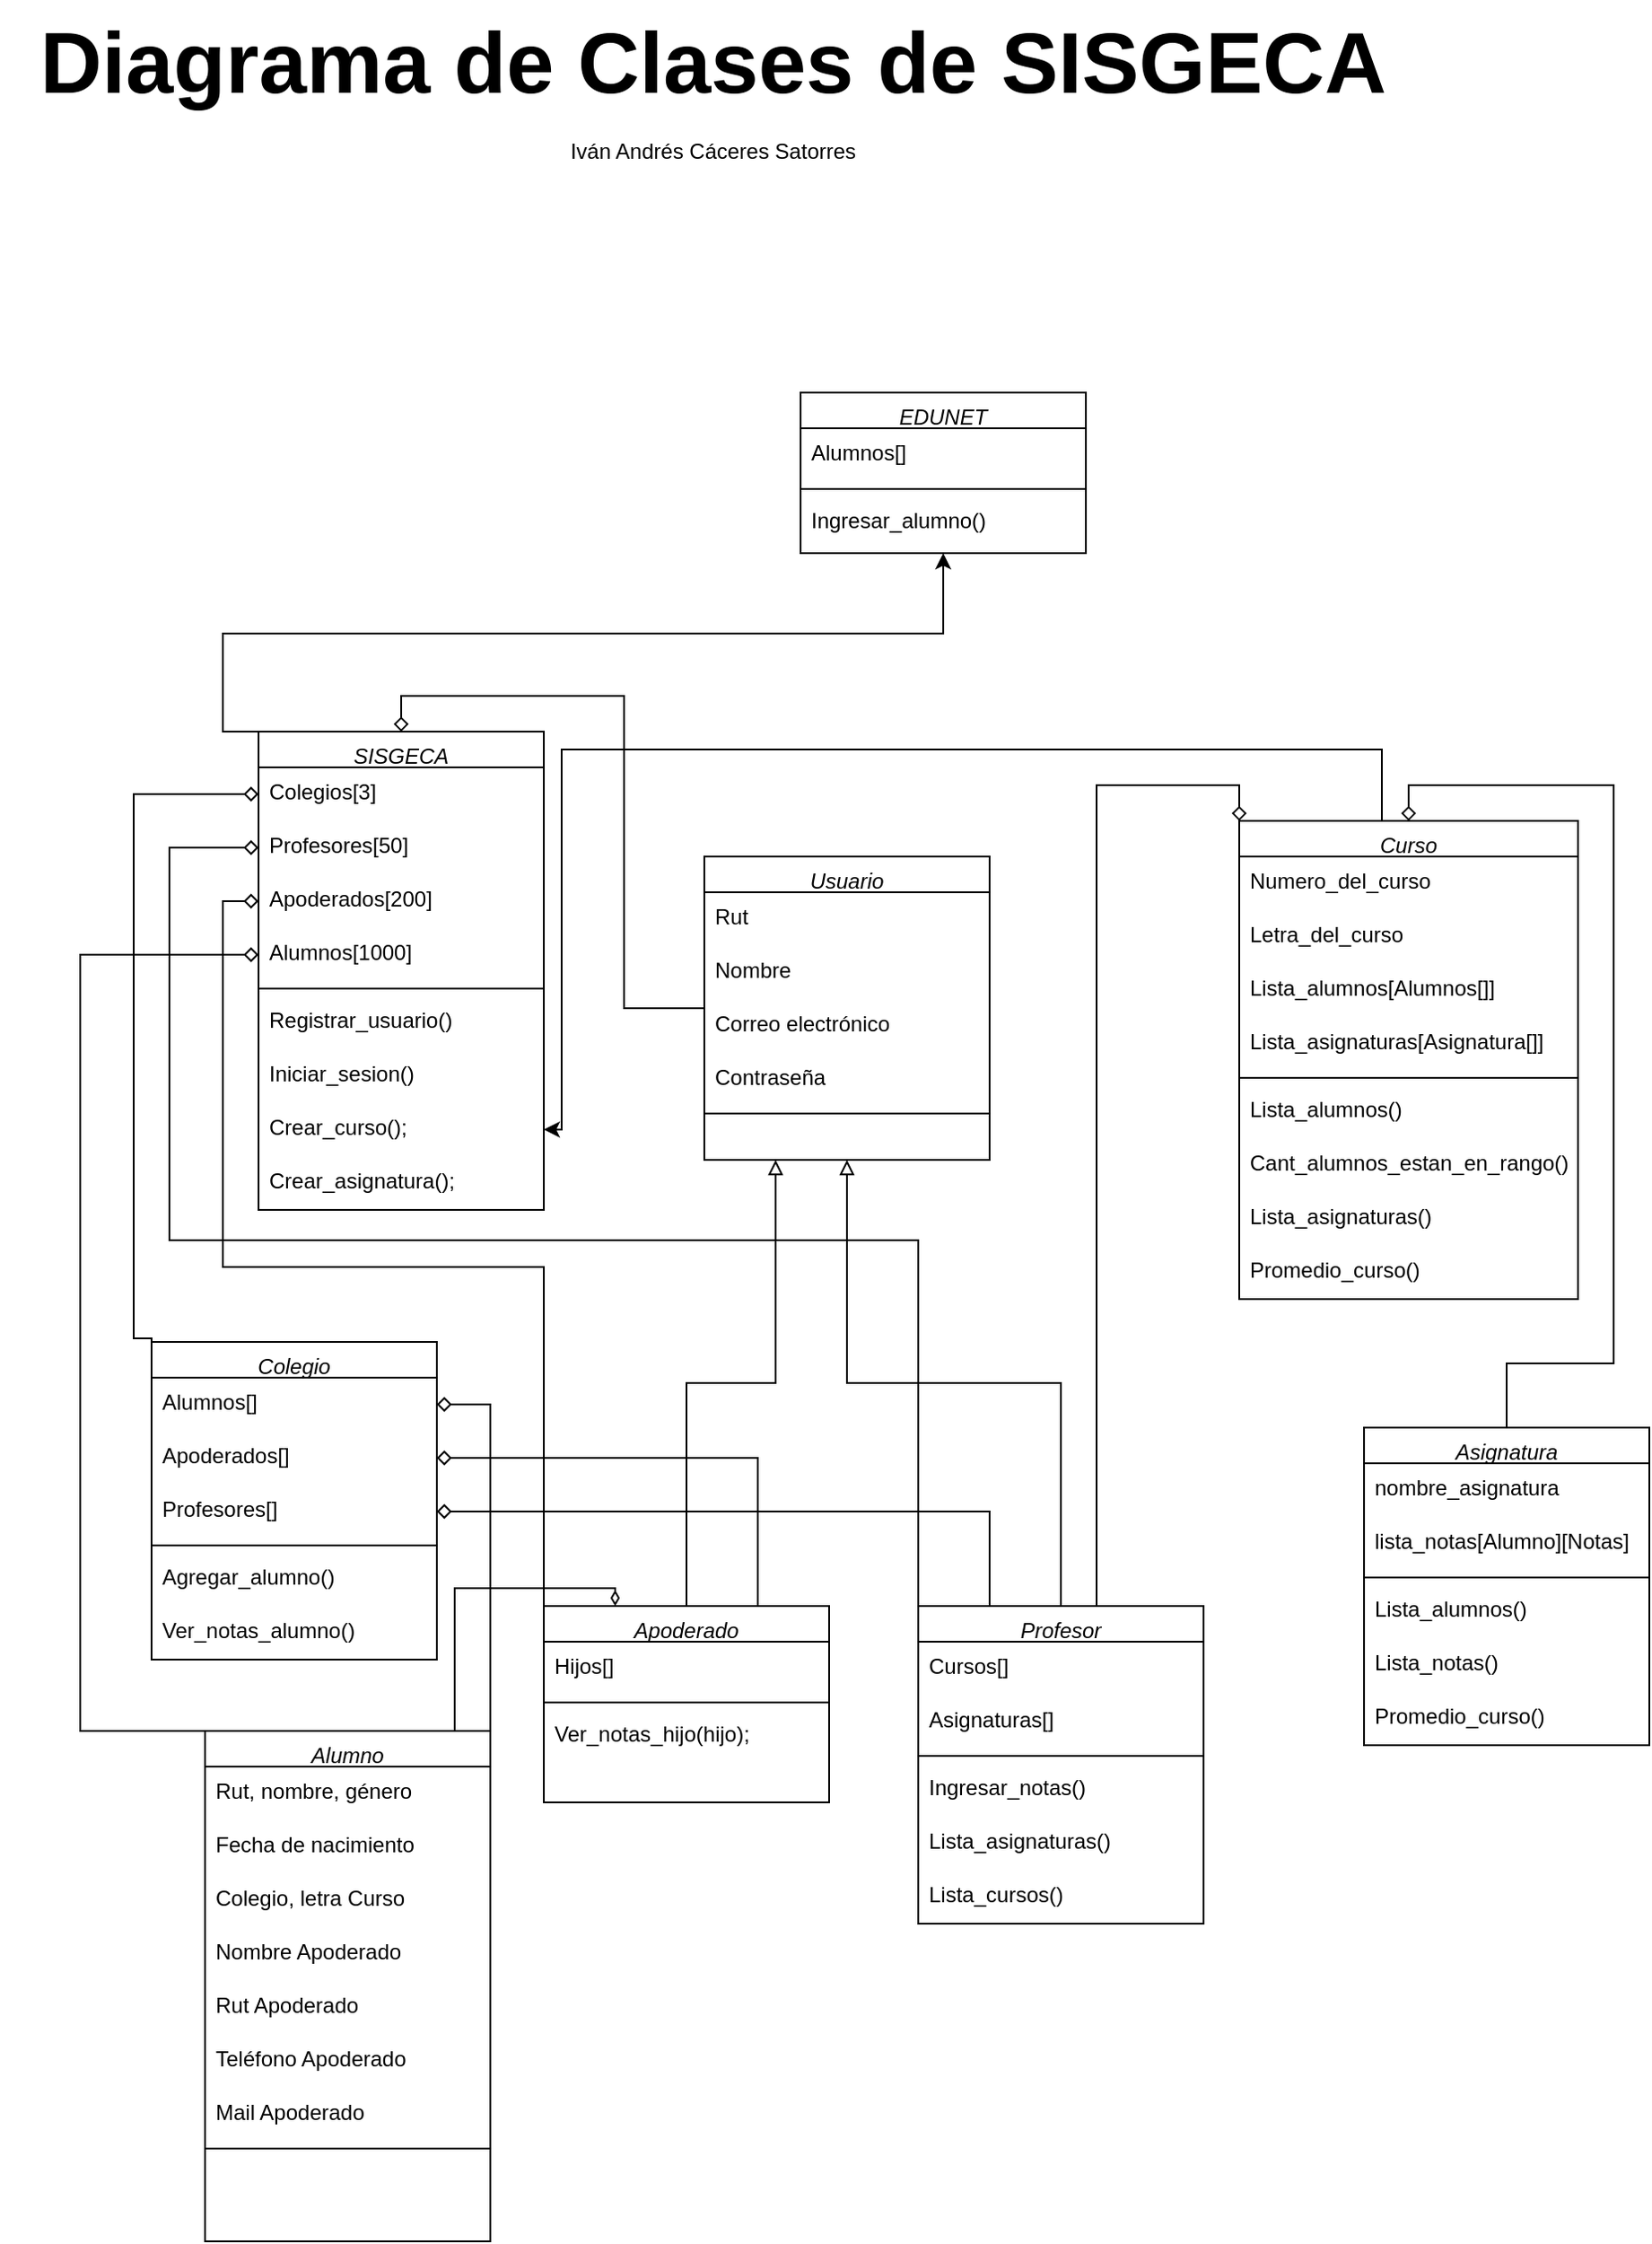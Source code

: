 <mxfile version="21.2.1" type="github">
  <diagram id="C5RBs43oDa-KdzZeNtuy" name="Page-1">
    <mxGraphModel dx="2074" dy="1833" grid="1" gridSize="10" guides="1" tooltips="1" connect="1" arrows="1" fold="1" page="1" pageScale="1" pageWidth="827" pageHeight="1169" math="0" shadow="0">
      <root>
        <mxCell id="WIyWlLk6GJQsqaUBKTNV-0" />
        <mxCell id="WIyWlLk6GJQsqaUBKTNV-1" parent="WIyWlLk6GJQsqaUBKTNV-0" />
        <mxCell id="v2im-KrpGhppfh51-rcm-90" style="edgeStyle=orthogonalEdgeStyle;rounded=0;orthogonalLoop=1;jettySize=auto;html=1;exitX=0.5;exitY=0;exitDx=0;exitDy=0;entryX=0.25;entryY=0;entryDx=0;entryDy=0;endArrow=diamondThin;endFill=0;" edge="1" parent="WIyWlLk6GJQsqaUBKTNV-1" source="zkfFHV4jXpPFQw0GAbJ--0" target="v2im-KrpGhppfh51-rcm-31">
          <mxGeometry relative="1" as="geometry">
            <Array as="points">
              <mxPoint x="220" y="150" />
              <mxPoint x="220" y="70" />
              <mxPoint x="310" y="70" />
            </Array>
          </mxGeometry>
        </mxCell>
        <mxCell id="v2im-KrpGhppfh51-rcm-95" style="edgeStyle=orthogonalEdgeStyle;rounded=0;orthogonalLoop=1;jettySize=auto;html=1;exitX=0;exitY=0;exitDx=0;exitDy=0;entryX=0;entryY=0.5;entryDx=0;entryDy=0;endArrow=diamond;endFill=0;" edge="1" parent="WIyWlLk6GJQsqaUBKTNV-1" source="zkfFHV4jXpPFQw0GAbJ--0" target="v2im-KrpGhppfh51-rcm-54">
          <mxGeometry relative="1" as="geometry">
            <Array as="points">
              <mxPoint x="10" y="150" />
              <mxPoint x="10" y="-285" />
            </Array>
          </mxGeometry>
        </mxCell>
        <mxCell id="v2im-KrpGhppfh51-rcm-109" style="edgeStyle=orthogonalEdgeStyle;rounded=0;orthogonalLoop=1;jettySize=auto;html=1;exitX=1;exitY=0;exitDx=0;exitDy=0;entryX=1;entryY=0.5;entryDx=0;entryDy=0;endArrow=diamond;endFill=0;" edge="1" parent="WIyWlLk6GJQsqaUBKTNV-1" source="zkfFHV4jXpPFQw0GAbJ--0" target="v2im-KrpGhppfh51-rcm-87">
          <mxGeometry relative="1" as="geometry" />
        </mxCell>
        <mxCell id="zkfFHV4jXpPFQw0GAbJ--0" value="Alumno" style="swimlane;fontStyle=2;align=center;verticalAlign=top;childLayout=stackLayout;horizontal=1;startSize=20;horizontalStack=0;resizeParent=1;resizeLast=0;collapsible=1;marginBottom=0;rounded=0;shadow=0;strokeWidth=1;" parent="WIyWlLk6GJQsqaUBKTNV-1" vertex="1">
          <mxGeometry x="80" y="150" width="160" height="286" as="geometry">
            <mxRectangle x="300" y="160" width="160" height="26" as="alternateBounds" />
          </mxGeometry>
        </mxCell>
        <mxCell id="v2im-KrpGhppfh51-rcm-14" value="Rut, nombre, género" style="text;align=left;verticalAlign=top;spacingLeft=4;spacingRight=4;overflow=hidden;rotatable=0;points=[[0,0.5],[1,0.5]];portConstraint=eastwest;" vertex="1" parent="zkfFHV4jXpPFQw0GAbJ--0">
          <mxGeometry y="20" width="160" height="30" as="geometry" />
        </mxCell>
        <mxCell id="v2im-KrpGhppfh51-rcm-18" value="Fecha de nacimiento" style="text;align=left;verticalAlign=top;spacingLeft=4;spacingRight=4;overflow=hidden;rotatable=0;points=[[0,0.5],[1,0.5]];portConstraint=eastwest;" vertex="1" parent="zkfFHV4jXpPFQw0GAbJ--0">
          <mxGeometry y="50" width="160" height="30" as="geometry" />
        </mxCell>
        <mxCell id="v2im-KrpGhppfh51-rcm-17" value="Colegio, letra Curso" style="text;align=left;verticalAlign=top;spacingLeft=4;spacingRight=4;overflow=hidden;rotatable=0;points=[[0,0.5],[1,0.5]];portConstraint=eastwest;" vertex="1" parent="zkfFHV4jXpPFQw0GAbJ--0">
          <mxGeometry y="80" width="160" height="30" as="geometry" />
        </mxCell>
        <mxCell id="v2im-KrpGhppfh51-rcm-16" value="Nombre Apoderado" style="text;align=left;verticalAlign=top;spacingLeft=4;spacingRight=4;overflow=hidden;rotatable=0;points=[[0,0.5],[1,0.5]];portConstraint=eastwest;" vertex="1" parent="zkfFHV4jXpPFQw0GAbJ--0">
          <mxGeometry y="110" width="160" height="30" as="geometry" />
        </mxCell>
        <mxCell id="v2im-KrpGhppfh51-rcm-15" value="Rut Apoderado" style="text;align=left;verticalAlign=top;spacingLeft=4;spacingRight=4;overflow=hidden;rotatable=0;points=[[0,0.5],[1,0.5]];portConstraint=eastwest;" vertex="1" parent="zkfFHV4jXpPFQw0GAbJ--0">
          <mxGeometry y="140" width="160" height="30" as="geometry" />
        </mxCell>
        <mxCell id="v2im-KrpGhppfh51-rcm-12" value="Teléfono Apoderado" style="text;align=left;verticalAlign=top;spacingLeft=4;spacingRight=4;overflow=hidden;rotatable=0;points=[[0,0.5],[1,0.5]];portConstraint=eastwest;" vertex="1" parent="zkfFHV4jXpPFQw0GAbJ--0">
          <mxGeometry y="170" width="160" height="30" as="geometry" />
        </mxCell>
        <mxCell id="v2im-KrpGhppfh51-rcm-13" value="Mail Apoderado" style="text;align=left;verticalAlign=top;spacingLeft=4;spacingRight=4;overflow=hidden;rotatable=0;points=[[0,0.5],[1,0.5]];portConstraint=eastwest;" vertex="1" parent="zkfFHV4jXpPFQw0GAbJ--0">
          <mxGeometry y="200" width="160" height="30" as="geometry" />
        </mxCell>
        <mxCell id="zkfFHV4jXpPFQw0GAbJ--4" value="" style="line;html=1;strokeWidth=1;align=left;verticalAlign=middle;spacingTop=-1;spacingLeft=3;spacingRight=3;rotatable=0;labelPosition=right;points=[];portConstraint=eastwest;" parent="zkfFHV4jXpPFQw0GAbJ--0" vertex="1">
          <mxGeometry y="230" width="160" height="8" as="geometry" />
        </mxCell>
        <mxCell id="v2im-KrpGhppfh51-rcm-6" value="&lt;font style=&quot;font-size: 48px;&quot;&gt;&lt;b style=&quot;&quot;&gt;Diagrama de Clases de SISGECA&lt;/b&gt;&lt;/font&gt;" style="text;strokeColor=none;align=center;fillColor=none;html=1;verticalAlign=middle;whiteSpace=wrap;rounded=0;" vertex="1" parent="WIyWlLk6GJQsqaUBKTNV-1">
          <mxGeometry x="-35" y="-820" width="800" height="70" as="geometry" />
        </mxCell>
        <mxCell id="v2im-KrpGhppfh51-rcm-7" value="Iván Andrés Cáceres Satorres" style="text;strokeColor=none;align=center;fillColor=none;html=1;verticalAlign=middle;whiteSpace=wrap;rounded=0;" vertex="1" parent="WIyWlLk6GJQsqaUBKTNV-1">
          <mxGeometry x="80" y="-750" width="570" height="30" as="geometry" />
        </mxCell>
        <mxCell id="v2im-KrpGhppfh51-rcm-82" style="edgeStyle=orthogonalEdgeStyle;rounded=0;orthogonalLoop=1;jettySize=auto;html=1;entryX=0.5;entryY=0;entryDx=0;entryDy=0;endArrow=diamond;endFill=0;" edge="1" parent="WIyWlLk6GJQsqaUBKTNV-1" source="v2im-KrpGhppfh51-rcm-19" target="v2im-KrpGhppfh51-rcm-50">
          <mxGeometry relative="1" as="geometry" />
        </mxCell>
        <mxCell id="v2im-KrpGhppfh51-rcm-19" value="Usuario" style="swimlane;fontStyle=2;align=center;verticalAlign=top;childLayout=stackLayout;horizontal=1;startSize=20;horizontalStack=0;resizeParent=1;resizeLast=0;collapsible=1;marginBottom=0;rounded=0;shadow=0;strokeWidth=1;" vertex="1" parent="WIyWlLk6GJQsqaUBKTNV-1">
          <mxGeometry x="360" y="-340" width="160" height="170" as="geometry">
            <mxRectangle x="300" y="160" width="160" height="26" as="alternateBounds" />
          </mxGeometry>
        </mxCell>
        <mxCell id="v2im-KrpGhppfh51-rcm-20" value="Rut" style="text;align=left;verticalAlign=top;spacingLeft=4;spacingRight=4;overflow=hidden;rotatable=0;points=[[0,0.5],[1,0.5]];portConstraint=eastwest;" vertex="1" parent="v2im-KrpGhppfh51-rcm-19">
          <mxGeometry y="20" width="160" height="30" as="geometry" />
        </mxCell>
        <mxCell id="v2im-KrpGhppfh51-rcm-28" value="Nombre" style="text;align=left;verticalAlign=top;spacingLeft=4;spacingRight=4;overflow=hidden;rotatable=0;points=[[0,0.5],[1,0.5]];portConstraint=eastwest;" vertex="1" parent="v2im-KrpGhppfh51-rcm-19">
          <mxGeometry y="50" width="160" height="30" as="geometry" />
        </mxCell>
        <mxCell id="v2im-KrpGhppfh51-rcm-29" value="Correo electrónico" style="text;align=left;verticalAlign=top;spacingLeft=4;spacingRight=4;overflow=hidden;rotatable=0;points=[[0,0.5],[1,0.5]];portConstraint=eastwest;" vertex="1" parent="v2im-KrpGhppfh51-rcm-19">
          <mxGeometry y="80" width="160" height="30" as="geometry" />
        </mxCell>
        <mxCell id="v2im-KrpGhppfh51-rcm-30" value="Contraseña" style="text;align=left;verticalAlign=top;spacingLeft=4;spacingRight=4;overflow=hidden;rotatable=0;points=[[0,0.5],[1,0.5]];portConstraint=eastwest;" vertex="1" parent="v2im-KrpGhppfh51-rcm-19">
          <mxGeometry y="110" width="160" height="30" as="geometry" />
        </mxCell>
        <mxCell id="v2im-KrpGhppfh51-rcm-27" value="" style="line;html=1;strokeWidth=1;align=left;verticalAlign=middle;spacingTop=-1;spacingLeft=3;spacingRight=3;rotatable=0;labelPosition=right;points=[];portConstraint=eastwest;" vertex="1" parent="v2im-KrpGhppfh51-rcm-19">
          <mxGeometry y="140" width="160" height="8" as="geometry" />
        </mxCell>
        <mxCell id="v2im-KrpGhppfh51-rcm-91" style="edgeStyle=orthogonalEdgeStyle;rounded=0;orthogonalLoop=1;jettySize=auto;html=1;exitX=0.5;exitY=0;exitDx=0;exitDy=0;entryX=0.25;entryY=1;entryDx=0;entryDy=0;endArrow=block;endFill=0;" edge="1" parent="WIyWlLk6GJQsqaUBKTNV-1" source="v2im-KrpGhppfh51-rcm-31" target="v2im-KrpGhppfh51-rcm-19">
          <mxGeometry relative="1" as="geometry" />
        </mxCell>
        <mxCell id="v2im-KrpGhppfh51-rcm-94" style="edgeStyle=orthogonalEdgeStyle;rounded=0;orthogonalLoop=1;jettySize=auto;html=1;exitX=0;exitY=0;exitDx=0;exitDy=0;entryX=0;entryY=0.5;entryDx=0;entryDy=0;endArrow=diamond;endFill=0;" edge="1" parent="WIyWlLk6GJQsqaUBKTNV-1" source="v2im-KrpGhppfh51-rcm-31" target="v2im-KrpGhppfh51-rcm-53">
          <mxGeometry relative="1" as="geometry" />
        </mxCell>
        <mxCell id="v2im-KrpGhppfh51-rcm-108" style="edgeStyle=orthogonalEdgeStyle;rounded=0;orthogonalLoop=1;jettySize=auto;html=1;exitX=0.75;exitY=0;exitDx=0;exitDy=0;entryX=1;entryY=0.5;entryDx=0;entryDy=0;endArrow=diamond;endFill=0;" edge="1" parent="WIyWlLk6GJQsqaUBKTNV-1" source="v2im-KrpGhppfh51-rcm-31" target="v2im-KrpGhppfh51-rcm-107">
          <mxGeometry relative="1" as="geometry" />
        </mxCell>
        <mxCell id="v2im-KrpGhppfh51-rcm-31" value="Apoderado" style="swimlane;fontStyle=2;align=center;verticalAlign=top;childLayout=stackLayout;horizontal=1;startSize=20;horizontalStack=0;resizeParent=1;resizeLast=0;collapsible=1;marginBottom=0;rounded=0;shadow=0;strokeWidth=1;" vertex="1" parent="WIyWlLk6GJQsqaUBKTNV-1">
          <mxGeometry x="270" y="80" width="160" height="110" as="geometry">
            <mxRectangle x="300" y="160" width="160" height="26" as="alternateBounds" />
          </mxGeometry>
        </mxCell>
        <mxCell id="v2im-KrpGhppfh51-rcm-32" value="Hijos[]" style="text;align=left;verticalAlign=top;spacingLeft=4;spacingRight=4;overflow=hidden;rotatable=0;points=[[0,0.5],[1,0.5]];portConstraint=eastwest;" vertex="1" parent="v2im-KrpGhppfh51-rcm-31">
          <mxGeometry y="20" width="160" height="30" as="geometry" />
        </mxCell>
        <mxCell id="v2im-KrpGhppfh51-rcm-36" value="" style="line;html=1;strokeWidth=1;align=left;verticalAlign=middle;spacingTop=-1;spacingLeft=3;spacingRight=3;rotatable=0;labelPosition=right;points=[];portConstraint=eastwest;" vertex="1" parent="v2im-KrpGhppfh51-rcm-31">
          <mxGeometry y="50" width="160" height="8" as="geometry" />
        </mxCell>
        <mxCell id="v2im-KrpGhppfh51-rcm-37" value="Ver_notas_hijo(hijo);" style="text;align=left;verticalAlign=top;spacingLeft=4;spacingRight=4;overflow=hidden;rotatable=0;points=[[0,0.5],[1,0.5]];portConstraint=eastwest;" vertex="1" parent="v2im-KrpGhppfh51-rcm-31">
          <mxGeometry y="58" width="160" height="30" as="geometry" />
        </mxCell>
        <mxCell id="v2im-KrpGhppfh51-rcm-81" style="edgeStyle=orthogonalEdgeStyle;rounded=0;orthogonalLoop=1;jettySize=auto;html=1;exitX=0.5;exitY=0;exitDx=0;exitDy=0;entryX=0;entryY=0;entryDx=0;entryDy=0;endArrow=diamond;endFill=0;" edge="1" parent="WIyWlLk6GJQsqaUBKTNV-1" source="v2im-KrpGhppfh51-rcm-38" target="v2im-KrpGhppfh51-rcm-60">
          <mxGeometry relative="1" as="geometry">
            <Array as="points">
              <mxPoint x="580" y="80" />
              <mxPoint x="580" y="-380" />
              <mxPoint x="660" y="-380" />
            </Array>
          </mxGeometry>
        </mxCell>
        <mxCell id="v2im-KrpGhppfh51-rcm-92" style="edgeStyle=orthogonalEdgeStyle;rounded=0;orthogonalLoop=1;jettySize=auto;html=1;exitX=0.5;exitY=0;exitDx=0;exitDy=0;entryX=0.5;entryY=1;entryDx=0;entryDy=0;endArrow=block;endFill=0;" edge="1" parent="WIyWlLk6GJQsqaUBKTNV-1" source="v2im-KrpGhppfh51-rcm-38" target="v2im-KrpGhppfh51-rcm-19">
          <mxGeometry relative="1" as="geometry" />
        </mxCell>
        <mxCell id="v2im-KrpGhppfh51-rcm-93" style="edgeStyle=orthogonalEdgeStyle;rounded=0;orthogonalLoop=1;jettySize=auto;html=1;exitX=0;exitY=0;exitDx=0;exitDy=0;entryX=0;entryY=0.5;entryDx=0;entryDy=0;endArrow=diamond;endFill=0;" edge="1" parent="WIyWlLk6GJQsqaUBKTNV-1" source="v2im-KrpGhppfh51-rcm-38" target="v2im-KrpGhppfh51-rcm-52">
          <mxGeometry relative="1" as="geometry">
            <mxPoint x="60" y="-300" as="targetPoint" />
            <Array as="points">
              <mxPoint x="480" y="-125" />
              <mxPoint x="60" y="-125" />
              <mxPoint x="60" y="-345" />
            </Array>
          </mxGeometry>
        </mxCell>
        <mxCell id="v2im-KrpGhppfh51-rcm-111" style="edgeStyle=orthogonalEdgeStyle;rounded=0;orthogonalLoop=1;jettySize=auto;html=1;exitX=0.25;exitY=0;exitDx=0;exitDy=0;entryX=1;entryY=0.5;entryDx=0;entryDy=0;endArrow=diamond;endFill=0;" edge="1" parent="WIyWlLk6GJQsqaUBKTNV-1" source="v2im-KrpGhppfh51-rcm-38" target="v2im-KrpGhppfh51-rcm-110">
          <mxGeometry relative="1" as="geometry" />
        </mxCell>
        <mxCell id="v2im-KrpGhppfh51-rcm-38" value="Profesor" style="swimlane;fontStyle=2;align=center;verticalAlign=top;childLayout=stackLayout;horizontal=1;startSize=20;horizontalStack=0;resizeParent=1;resizeLast=0;collapsible=1;marginBottom=0;rounded=0;shadow=0;strokeWidth=1;" vertex="1" parent="WIyWlLk6GJQsqaUBKTNV-1">
          <mxGeometry x="480" y="80" width="160" height="178" as="geometry">
            <mxRectangle x="300" y="160" width="160" height="26" as="alternateBounds" />
          </mxGeometry>
        </mxCell>
        <mxCell id="v2im-KrpGhppfh51-rcm-39" value="Cursos[]" style="text;align=left;verticalAlign=top;spacingLeft=4;spacingRight=4;overflow=hidden;rotatable=0;points=[[0,0.5],[1,0.5]];portConstraint=eastwest;" vertex="1" parent="v2im-KrpGhppfh51-rcm-38">
          <mxGeometry y="20" width="160" height="30" as="geometry" />
        </mxCell>
        <mxCell id="v2im-KrpGhppfh51-rcm-47" value="Asignaturas[]" style="text;align=left;verticalAlign=top;spacingLeft=4;spacingRight=4;overflow=hidden;rotatable=0;points=[[0,0.5],[1,0.5]];portConstraint=eastwest;" vertex="1" parent="v2im-KrpGhppfh51-rcm-38">
          <mxGeometry y="50" width="160" height="30" as="geometry" />
        </mxCell>
        <mxCell id="v2im-KrpGhppfh51-rcm-40" value="" style="line;html=1;strokeWidth=1;align=left;verticalAlign=middle;spacingTop=-1;spacingLeft=3;spacingRight=3;rotatable=0;labelPosition=right;points=[];portConstraint=eastwest;" vertex="1" parent="v2im-KrpGhppfh51-rcm-38">
          <mxGeometry y="80" width="160" height="8" as="geometry" />
        </mxCell>
        <mxCell id="v2im-KrpGhppfh51-rcm-41" value="Ingresar_notas()" style="text;align=left;verticalAlign=top;spacingLeft=4;spacingRight=4;overflow=hidden;rotatable=0;points=[[0,0.5],[1,0.5]];portConstraint=eastwest;" vertex="1" parent="v2im-KrpGhppfh51-rcm-38">
          <mxGeometry y="88" width="160" height="30" as="geometry" />
        </mxCell>
        <mxCell id="v2im-KrpGhppfh51-rcm-46" value="Lista_asignaturas()" style="text;align=left;verticalAlign=top;spacingLeft=4;spacingRight=4;overflow=hidden;rotatable=0;points=[[0,0.5],[1,0.5]];portConstraint=eastwest;" vertex="1" parent="v2im-KrpGhppfh51-rcm-38">
          <mxGeometry y="118" width="160" height="30" as="geometry" />
        </mxCell>
        <mxCell id="v2im-KrpGhppfh51-rcm-48" value="Lista_cursos()" style="text;align=left;verticalAlign=top;spacingLeft=4;spacingRight=4;overflow=hidden;rotatable=0;points=[[0,0.5],[1,0.5]];portConstraint=eastwest;" vertex="1" parent="v2im-KrpGhppfh51-rcm-38">
          <mxGeometry y="148" width="160" height="30" as="geometry" />
        </mxCell>
        <mxCell id="v2im-KrpGhppfh51-rcm-103" style="edgeStyle=orthogonalEdgeStyle;rounded=0;orthogonalLoop=1;jettySize=auto;html=1;exitX=0;exitY=0;exitDx=0;exitDy=0;entryX=0.5;entryY=1;entryDx=0;entryDy=0;" edge="1" parent="WIyWlLk6GJQsqaUBKTNV-1" source="v2im-KrpGhppfh51-rcm-50" target="v2im-KrpGhppfh51-rcm-97">
          <mxGeometry relative="1" as="geometry">
            <Array as="points">
              <mxPoint x="90" y="-410" />
              <mxPoint x="90" y="-465" />
              <mxPoint x="494" y="-465" />
            </Array>
          </mxGeometry>
        </mxCell>
        <mxCell id="v2im-KrpGhppfh51-rcm-50" value="SISGECA" style="swimlane;fontStyle=2;align=center;verticalAlign=top;childLayout=stackLayout;horizontal=1;startSize=20;horizontalStack=0;resizeParent=1;resizeLast=0;collapsible=1;marginBottom=0;rounded=0;shadow=0;strokeWidth=1;" vertex="1" parent="WIyWlLk6GJQsqaUBKTNV-1">
          <mxGeometry x="110" y="-410" width="160" height="268" as="geometry">
            <mxRectangle x="300" y="160" width="160" height="26" as="alternateBounds" />
          </mxGeometry>
        </mxCell>
        <mxCell id="v2im-KrpGhppfh51-rcm-51" value="Colegios[3]" style="text;align=left;verticalAlign=top;spacingLeft=4;spacingRight=4;overflow=hidden;rotatable=0;points=[[0,0.5],[1,0.5]];portConstraint=eastwest;" vertex="1" parent="v2im-KrpGhppfh51-rcm-50">
          <mxGeometry y="20" width="160" height="30" as="geometry" />
        </mxCell>
        <mxCell id="v2im-KrpGhppfh51-rcm-52" value="Profesores[50]" style="text;align=left;verticalAlign=top;spacingLeft=4;spacingRight=4;overflow=hidden;rotatable=0;points=[[0,0.5],[1,0.5]];portConstraint=eastwest;" vertex="1" parent="v2im-KrpGhppfh51-rcm-50">
          <mxGeometry y="50" width="160" height="30" as="geometry" />
        </mxCell>
        <mxCell id="v2im-KrpGhppfh51-rcm-53" value="Apoderados[200]" style="text;align=left;verticalAlign=top;spacingLeft=4;spacingRight=4;overflow=hidden;rotatable=0;points=[[0,0.5],[1,0.5]];portConstraint=eastwest;" vertex="1" parent="v2im-KrpGhppfh51-rcm-50">
          <mxGeometry y="80" width="160" height="30" as="geometry" />
        </mxCell>
        <mxCell id="v2im-KrpGhppfh51-rcm-54" value="Alumnos[1000]" style="text;align=left;verticalAlign=top;spacingLeft=4;spacingRight=4;overflow=hidden;rotatable=0;points=[[0,0.5],[1,0.5]];portConstraint=eastwest;" vertex="1" parent="v2im-KrpGhppfh51-rcm-50">
          <mxGeometry y="110" width="160" height="30" as="geometry" />
        </mxCell>
        <mxCell id="v2im-KrpGhppfh51-rcm-55" value="" style="line;html=1;strokeWidth=1;align=left;verticalAlign=middle;spacingTop=-1;spacingLeft=3;spacingRight=3;rotatable=0;labelPosition=right;points=[];portConstraint=eastwest;" vertex="1" parent="v2im-KrpGhppfh51-rcm-50">
          <mxGeometry y="140" width="160" height="8" as="geometry" />
        </mxCell>
        <mxCell id="v2im-KrpGhppfh51-rcm-57" value="Registrar_usuario()" style="text;align=left;verticalAlign=top;spacingLeft=4;spacingRight=4;overflow=hidden;rotatable=0;points=[[0,0.5],[1,0.5]];portConstraint=eastwest;" vertex="1" parent="v2im-KrpGhppfh51-rcm-50">
          <mxGeometry y="148" width="160" height="30" as="geometry" />
        </mxCell>
        <mxCell id="v2im-KrpGhppfh51-rcm-58" value="Iniciar_sesion()&#xa;" style="text;align=left;verticalAlign=top;spacingLeft=4;spacingRight=4;overflow=hidden;rotatable=0;points=[[0,0.5],[1,0.5]];portConstraint=eastwest;" vertex="1" parent="v2im-KrpGhppfh51-rcm-50">
          <mxGeometry y="178" width="160" height="30" as="geometry" />
        </mxCell>
        <mxCell id="v2im-KrpGhppfh51-rcm-56" value="Crear_curso();" style="text;align=left;verticalAlign=top;spacingLeft=4;spacingRight=4;overflow=hidden;rotatable=0;points=[[0,0.5],[1,0.5]];portConstraint=eastwest;" vertex="1" parent="v2im-KrpGhppfh51-rcm-50">
          <mxGeometry y="208" width="160" height="30" as="geometry" />
        </mxCell>
        <mxCell id="v2im-KrpGhppfh51-rcm-59" value="Crear_asignatura();" style="text;align=left;verticalAlign=top;spacingLeft=4;spacingRight=4;overflow=hidden;rotatable=0;points=[[0,0.5],[1,0.5]];portConstraint=eastwest;" vertex="1" parent="v2im-KrpGhppfh51-rcm-50">
          <mxGeometry y="238" width="160" height="30" as="geometry" />
        </mxCell>
        <mxCell id="v2im-KrpGhppfh51-rcm-79" style="edgeStyle=orthogonalEdgeStyle;rounded=0;orthogonalLoop=1;jettySize=auto;html=1;exitX=0.5;exitY=0;exitDx=0;exitDy=0;entryX=1;entryY=0.5;entryDx=0;entryDy=0;" edge="1" parent="WIyWlLk6GJQsqaUBKTNV-1" source="v2im-KrpGhppfh51-rcm-60" target="v2im-KrpGhppfh51-rcm-56">
          <mxGeometry relative="1" as="geometry">
            <Array as="points">
              <mxPoint x="740" y="-360" />
              <mxPoint x="740" y="-400" />
              <mxPoint x="280" y="-400" />
              <mxPoint x="280" y="-187" />
            </Array>
          </mxGeometry>
        </mxCell>
        <mxCell id="v2im-KrpGhppfh51-rcm-60" value="Curso" style="swimlane;fontStyle=2;align=center;verticalAlign=top;childLayout=stackLayout;horizontal=1;startSize=20;horizontalStack=0;resizeParent=1;resizeLast=0;collapsible=1;marginBottom=0;rounded=0;shadow=0;strokeWidth=1;" vertex="1" parent="WIyWlLk6GJQsqaUBKTNV-1">
          <mxGeometry x="660" y="-360" width="190" height="268" as="geometry">
            <mxRectangle x="300" y="160" width="160" height="26" as="alternateBounds" />
          </mxGeometry>
        </mxCell>
        <mxCell id="v2im-KrpGhppfh51-rcm-61" value="Numero_del_curso" style="text;align=left;verticalAlign=top;spacingLeft=4;spacingRight=4;overflow=hidden;rotatable=0;points=[[0,0.5],[1,0.5]];portConstraint=eastwest;" vertex="1" parent="v2im-KrpGhppfh51-rcm-60">
          <mxGeometry y="20" width="190" height="30" as="geometry" />
        </mxCell>
        <mxCell id="v2im-KrpGhppfh51-rcm-62" value="Letra_del_curso" style="text;align=left;verticalAlign=top;spacingLeft=4;spacingRight=4;overflow=hidden;rotatable=0;points=[[0,0.5],[1,0.5]];portConstraint=eastwest;" vertex="1" parent="v2im-KrpGhppfh51-rcm-60">
          <mxGeometry y="50" width="190" height="30" as="geometry" />
        </mxCell>
        <mxCell id="v2im-KrpGhppfh51-rcm-67" value="Lista_alumnos[Alumnos[]]" style="text;align=left;verticalAlign=top;spacingLeft=4;spacingRight=4;overflow=hidden;rotatable=0;points=[[0,0.5],[1,0.5]];portConstraint=eastwest;" vertex="1" parent="v2im-KrpGhppfh51-rcm-60">
          <mxGeometry y="80" width="190" height="30" as="geometry" />
        </mxCell>
        <mxCell id="v2im-KrpGhppfh51-rcm-68" value="Lista_asignaturas[Asignatura[]]" style="text;align=left;verticalAlign=top;spacingLeft=4;spacingRight=4;overflow=hidden;rotatable=0;points=[[0,0.5],[1,0.5]];portConstraint=eastwest;" vertex="1" parent="v2im-KrpGhppfh51-rcm-60">
          <mxGeometry y="110" width="190" height="30" as="geometry" />
        </mxCell>
        <mxCell id="v2im-KrpGhppfh51-rcm-63" value="" style="line;html=1;strokeWidth=1;align=left;verticalAlign=middle;spacingTop=-1;spacingLeft=3;spacingRight=3;rotatable=0;labelPosition=right;points=[];portConstraint=eastwest;" vertex="1" parent="v2im-KrpGhppfh51-rcm-60">
          <mxGeometry y="140" width="190" height="8" as="geometry" />
        </mxCell>
        <mxCell id="v2im-KrpGhppfh51-rcm-64" value="Lista_alumnos()" style="text;align=left;verticalAlign=top;spacingLeft=4;spacingRight=4;overflow=hidden;rotatable=0;points=[[0,0.5],[1,0.5]];portConstraint=eastwest;" vertex="1" parent="v2im-KrpGhppfh51-rcm-60">
          <mxGeometry y="148" width="190" height="30" as="geometry" />
        </mxCell>
        <mxCell id="v2im-KrpGhppfh51-rcm-105" value="Cant_alumnos_estan_en_rango()" style="text;align=left;verticalAlign=top;spacingLeft=4;spacingRight=4;overflow=hidden;rotatable=0;points=[[0,0.5],[1,0.5]];portConstraint=eastwest;" vertex="1" parent="v2im-KrpGhppfh51-rcm-60">
          <mxGeometry y="178" width="190" height="30" as="geometry" />
        </mxCell>
        <mxCell id="v2im-KrpGhppfh51-rcm-65" value="Lista_asignaturas()" style="text;align=left;verticalAlign=top;spacingLeft=4;spacingRight=4;overflow=hidden;rotatable=0;points=[[0,0.5],[1,0.5]];portConstraint=eastwest;" vertex="1" parent="v2im-KrpGhppfh51-rcm-60">
          <mxGeometry y="208" width="190" height="30" as="geometry" />
        </mxCell>
        <mxCell id="v2im-KrpGhppfh51-rcm-66" value="Promedio_curso()" style="text;align=left;verticalAlign=top;spacingLeft=4;spacingRight=4;overflow=hidden;rotatable=0;points=[[0,0.5],[1,0.5]];portConstraint=eastwest;" vertex="1" parent="v2im-KrpGhppfh51-rcm-60">
          <mxGeometry y="238" width="190" height="30" as="geometry" />
        </mxCell>
        <mxCell id="v2im-KrpGhppfh51-rcm-78" style="edgeStyle=orthogonalEdgeStyle;rounded=0;orthogonalLoop=1;jettySize=auto;html=1;entryX=0.5;entryY=0;entryDx=0;entryDy=0;endArrow=diamond;endFill=0;" edge="1" parent="WIyWlLk6GJQsqaUBKTNV-1" source="v2im-KrpGhppfh51-rcm-69" target="v2im-KrpGhppfh51-rcm-60">
          <mxGeometry relative="1" as="geometry" />
        </mxCell>
        <mxCell id="v2im-KrpGhppfh51-rcm-69" value="Asignatura" style="swimlane;fontStyle=2;align=center;verticalAlign=top;childLayout=stackLayout;horizontal=1;startSize=20;horizontalStack=0;resizeParent=1;resizeLast=0;collapsible=1;marginBottom=0;rounded=0;shadow=0;strokeWidth=1;" vertex="1" parent="WIyWlLk6GJQsqaUBKTNV-1">
          <mxGeometry x="730" y="-20" width="160" height="178" as="geometry">
            <mxRectangle x="300" y="160" width="160" height="26" as="alternateBounds" />
          </mxGeometry>
        </mxCell>
        <mxCell id="v2im-KrpGhppfh51-rcm-70" value="nombre_asignatura" style="text;align=left;verticalAlign=top;spacingLeft=4;spacingRight=4;overflow=hidden;rotatable=0;points=[[0,0.5],[1,0.5]];portConstraint=eastwest;" vertex="1" parent="v2im-KrpGhppfh51-rcm-69">
          <mxGeometry y="20" width="160" height="30" as="geometry" />
        </mxCell>
        <mxCell id="v2im-KrpGhppfh51-rcm-73" value="lista_notas[Alumno][Notas]" style="text;align=left;verticalAlign=top;spacingLeft=4;spacingRight=4;overflow=hidden;rotatable=0;points=[[0,0.5],[1,0.5]];portConstraint=eastwest;" vertex="1" parent="v2im-KrpGhppfh51-rcm-69">
          <mxGeometry y="50" width="160" height="30" as="geometry" />
        </mxCell>
        <mxCell id="v2im-KrpGhppfh51-rcm-71" value="" style="line;html=1;strokeWidth=1;align=left;verticalAlign=middle;spacingTop=-1;spacingLeft=3;spacingRight=3;rotatable=0;labelPosition=right;points=[];portConstraint=eastwest;" vertex="1" parent="v2im-KrpGhppfh51-rcm-69">
          <mxGeometry y="80" width="160" height="8" as="geometry" />
        </mxCell>
        <mxCell id="v2im-KrpGhppfh51-rcm-75" value="Lista_alumnos()" style="text;align=left;verticalAlign=top;spacingLeft=4;spacingRight=4;overflow=hidden;rotatable=0;points=[[0,0.5],[1,0.5]];portConstraint=eastwest;" vertex="1" parent="v2im-KrpGhppfh51-rcm-69">
          <mxGeometry y="88" width="160" height="30" as="geometry" />
        </mxCell>
        <mxCell id="v2im-KrpGhppfh51-rcm-76" value="Lista_notas()" style="text;align=left;verticalAlign=top;spacingLeft=4;spacingRight=4;overflow=hidden;rotatable=0;points=[[0,0.5],[1,0.5]];portConstraint=eastwest;" vertex="1" parent="v2im-KrpGhppfh51-rcm-69">
          <mxGeometry y="118" width="160" height="30" as="geometry" />
        </mxCell>
        <mxCell id="v2im-KrpGhppfh51-rcm-77" value="Promedio_curso()" style="text;align=left;verticalAlign=top;spacingLeft=4;spacingRight=4;overflow=hidden;rotatable=0;points=[[0,0.5],[1,0.5]];portConstraint=eastwest;" vertex="1" parent="v2im-KrpGhppfh51-rcm-69">
          <mxGeometry y="148" width="160" height="30" as="geometry" />
        </mxCell>
        <mxCell id="v2im-KrpGhppfh51-rcm-96" style="edgeStyle=orthogonalEdgeStyle;rounded=0;orthogonalLoop=1;jettySize=auto;html=1;exitX=0;exitY=0;exitDx=0;exitDy=0;entryX=0;entryY=0.5;entryDx=0;entryDy=0;endArrow=diamond;endFill=0;" edge="1" parent="WIyWlLk6GJQsqaUBKTNV-1" source="v2im-KrpGhppfh51-rcm-86" target="v2im-KrpGhppfh51-rcm-51">
          <mxGeometry relative="1" as="geometry">
            <Array as="points">
              <mxPoint x="50" y="-70" />
              <mxPoint x="40" y="-70" />
              <mxPoint x="40" y="-375" />
            </Array>
          </mxGeometry>
        </mxCell>
        <mxCell id="v2im-KrpGhppfh51-rcm-86" value="Colegio" style="swimlane;fontStyle=2;align=center;verticalAlign=top;childLayout=stackLayout;horizontal=1;startSize=20;horizontalStack=0;resizeParent=1;resizeLast=0;collapsible=1;marginBottom=0;rounded=0;shadow=0;strokeWidth=1;" vertex="1" parent="WIyWlLk6GJQsqaUBKTNV-1">
          <mxGeometry x="50" y="-68" width="160" height="178" as="geometry">
            <mxRectangle x="300" y="160" width="160" height="26" as="alternateBounds" />
          </mxGeometry>
        </mxCell>
        <mxCell id="v2im-KrpGhppfh51-rcm-87" value="Alumnos[]" style="text;align=left;verticalAlign=top;spacingLeft=4;spacingRight=4;overflow=hidden;rotatable=0;points=[[0,0.5],[1,0.5]];portConstraint=eastwest;" vertex="1" parent="v2im-KrpGhppfh51-rcm-86">
          <mxGeometry y="20" width="160" height="30" as="geometry" />
        </mxCell>
        <mxCell id="v2im-KrpGhppfh51-rcm-107" value="Apoderados[]" style="text;align=left;verticalAlign=top;spacingLeft=4;spacingRight=4;overflow=hidden;rotatable=0;points=[[0,0.5],[1,0.5]];portConstraint=eastwest;" vertex="1" parent="v2im-KrpGhppfh51-rcm-86">
          <mxGeometry y="50" width="160" height="30" as="geometry" />
        </mxCell>
        <mxCell id="v2im-KrpGhppfh51-rcm-110" value="Profesores[]" style="text;align=left;verticalAlign=top;spacingLeft=4;spacingRight=4;overflow=hidden;rotatable=0;points=[[0,0.5],[1,0.5]];portConstraint=eastwest;" vertex="1" parent="v2im-KrpGhppfh51-rcm-86">
          <mxGeometry y="80" width="160" height="30" as="geometry" />
        </mxCell>
        <mxCell id="v2im-KrpGhppfh51-rcm-88" value="" style="line;html=1;strokeWidth=1;align=left;verticalAlign=middle;spacingTop=-1;spacingLeft=3;spacingRight=3;rotatable=0;labelPosition=right;points=[];portConstraint=eastwest;" vertex="1" parent="v2im-KrpGhppfh51-rcm-86">
          <mxGeometry y="110" width="160" height="8" as="geometry" />
        </mxCell>
        <mxCell id="v2im-KrpGhppfh51-rcm-89" value="Agregar_alumno()&#xa;" style="text;align=left;verticalAlign=top;spacingLeft=4;spacingRight=4;overflow=hidden;rotatable=0;points=[[0,0.5],[1,0.5]];portConstraint=eastwest;" vertex="1" parent="v2im-KrpGhppfh51-rcm-86">
          <mxGeometry y="118" width="160" height="30" as="geometry" />
        </mxCell>
        <mxCell id="v2im-KrpGhppfh51-rcm-106" value="Ver_notas_alumno()" style="text;align=left;verticalAlign=top;spacingLeft=4;spacingRight=4;overflow=hidden;rotatable=0;points=[[0,0.5],[1,0.5]];portConstraint=eastwest;" vertex="1" parent="v2im-KrpGhppfh51-rcm-86">
          <mxGeometry y="148" width="160" height="30" as="geometry" />
        </mxCell>
        <mxCell id="v2im-KrpGhppfh51-rcm-97" value="EDUNET" style="swimlane;fontStyle=2;align=center;verticalAlign=top;childLayout=stackLayout;horizontal=1;startSize=20;horizontalStack=0;resizeParent=1;resizeLast=0;collapsible=1;marginBottom=0;rounded=0;shadow=0;strokeWidth=1;" vertex="1" parent="WIyWlLk6GJQsqaUBKTNV-1">
          <mxGeometry x="414" y="-600" width="160" height="90" as="geometry">
            <mxRectangle x="300" y="160" width="160" height="26" as="alternateBounds" />
          </mxGeometry>
        </mxCell>
        <mxCell id="v2im-KrpGhppfh51-rcm-98" value="Alumnos[]" style="text;align=left;verticalAlign=top;spacingLeft=4;spacingRight=4;overflow=hidden;rotatable=0;points=[[0,0.5],[1,0.5]];portConstraint=eastwest;" vertex="1" parent="v2im-KrpGhppfh51-rcm-97">
          <mxGeometry y="20" width="160" height="30" as="geometry" />
        </mxCell>
        <mxCell id="v2im-KrpGhppfh51-rcm-102" value="" style="line;html=1;strokeWidth=1;align=left;verticalAlign=middle;spacingTop=-1;spacingLeft=3;spacingRight=3;rotatable=0;labelPosition=right;points=[];portConstraint=eastwest;" vertex="1" parent="v2im-KrpGhppfh51-rcm-97">
          <mxGeometry y="50" width="160" height="8" as="geometry" />
        </mxCell>
        <mxCell id="v2im-KrpGhppfh51-rcm-104" value="Ingresar_alumno()" style="text;align=left;verticalAlign=top;spacingLeft=4;spacingRight=4;overflow=hidden;rotatable=0;points=[[0,0.5],[1,0.5]];portConstraint=eastwest;" vertex="1" parent="v2im-KrpGhppfh51-rcm-97">
          <mxGeometry y="58" width="160" height="30" as="geometry" />
        </mxCell>
      </root>
    </mxGraphModel>
  </diagram>
</mxfile>
